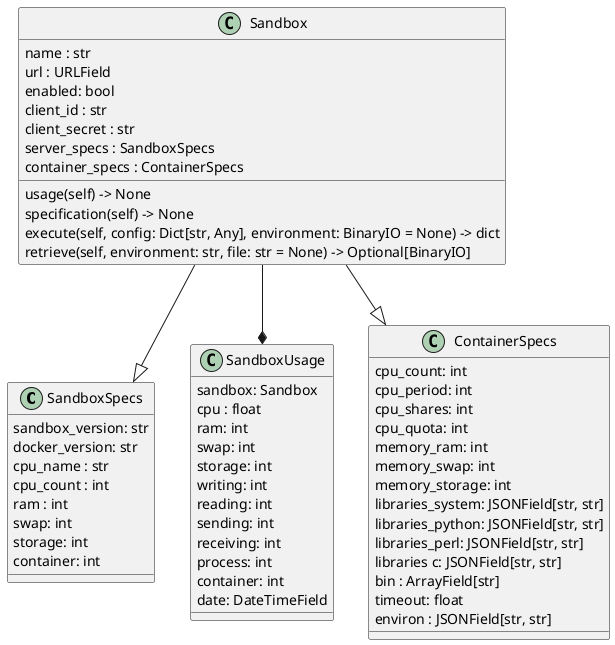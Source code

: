 @startuml

class SandboxSpecs {
    sandbox_version: str
    docker_version: str
    cpu_name : str
    cpu_count : int
    ram : int
    swap: int
    storage: int
    container: int
}


class SandboxUsage {
    sandbox: Sandbox
    cpu : float
    ram: int
    swap: int
    storage: int
    writing: int
    reading: int
    sending: int
    receiving: int
    process: int
    container: int
    date: DateTimeField
}


class ContainerSpecs {
    cpu_count: int
    cpu_period: int
    cpu_shares: int
    cpu_quota: int
    memory_ram: int
    memory_swap: int
    memory_storage: int
    libraries_system: JSONField[str, str]
    libraries_python: JSONField[str, str]
    libraries_perl: JSONField[str, str]
    libraries c: JSONField[str, str]
    bin : ArrayField[str]
    timeout: float
    environ : JSONField[str, str]
}


class Sandbox {
    name : str
    url : URLField
    enabled: bool
    client_id : str
    client_secret : str
    server_specs : SandboxSpecs
    container_specs : ContainerSpecs

    usage(self) -> None
    specification(self) -> None
    execute(self, config: Dict[str, Any], environment: BinaryIO = None) -> dict
    retrieve(self, environment: str, file: str = None) -> Optional[BinaryIO]
}

Sandbox --|> SandboxSpecs
Sandbox --|> ContainerSpecs
Sandbox --* SandboxUsage

@enduml
